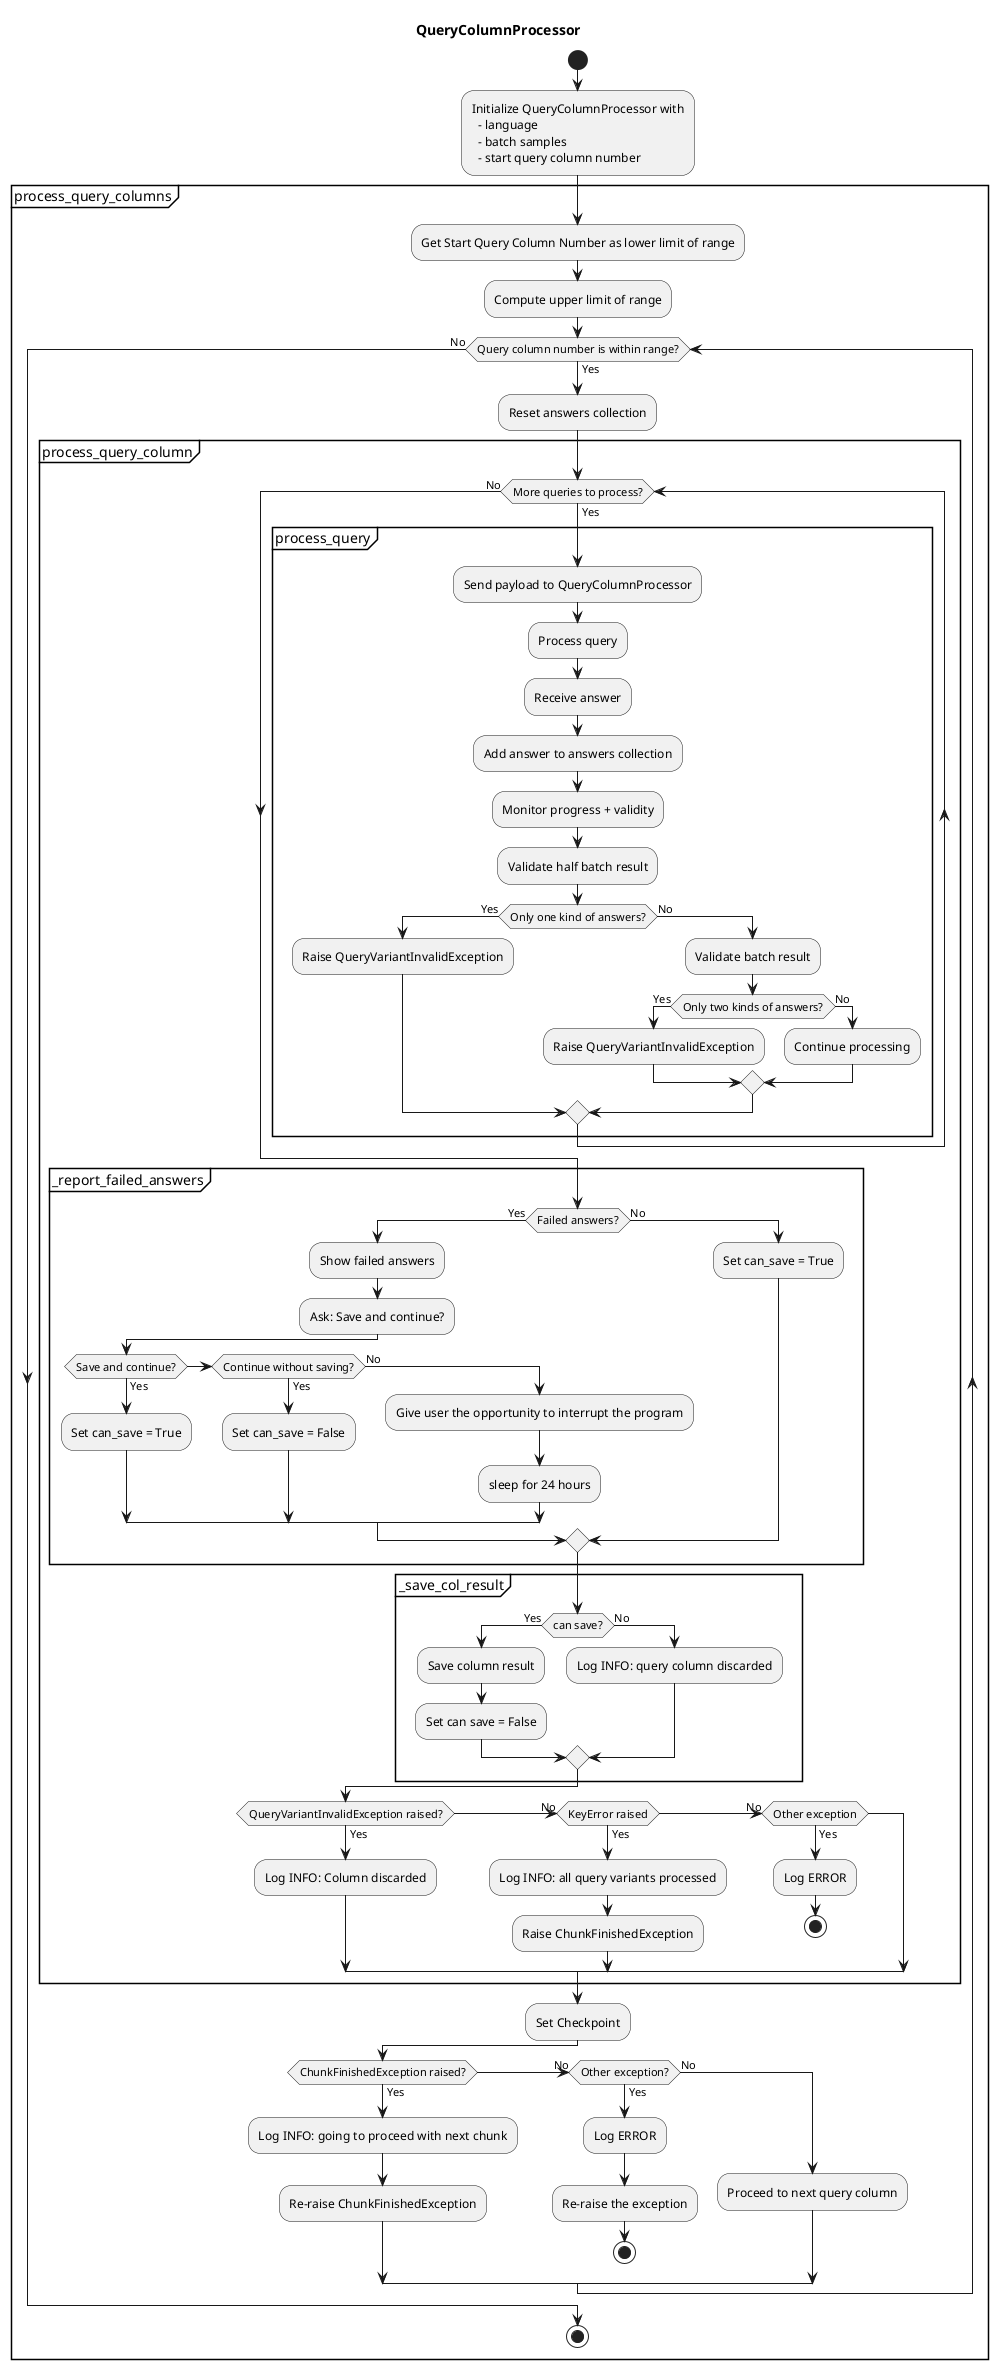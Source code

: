 @startuml
'https://plantuml.com/activity-diagram-beta

title QueryColumnProcessor

start

:Initialize QueryColumnProcessor with
  - language
  - batch samples
  - start query column number;

partition "process_query_columns" {
    :Get Start Query Column Number as lower limit of range;
    :Compute upper limit of range;

    while (Query column number is within range?) is (Yes)
        :Reset answers collection;

        partition "process_query_column" {
            while (More queries to process?) is (Yes)

                partition "process_query" {
                    :Send payload to QueryColumnProcessor;
                    :Process query;
                    :Receive answer;
                    :Add answer to answers collection;
                    :Monitor progress + validity;
                    :Validate half batch result;

                    if (Only one kind of answers?) then (Yes)
                        :Raise QueryVariantInvalidException;
                    else (No)
                        :Validate batch result;
                        if (Only two kinds of answers?) then (Yes)
                            :Raise QueryVariantInvalidException;
                        else (No)
                            :Continue processing;
                        endif
                    endif
                }
            endwhile (No)

            partition "_report_failed_answers" {
                if (Failed answers?) then (Yes)
                    :Show failed answers;
                    :Ask: Save and continue?;
                    if (Save and continue?) then (Yes)
                        :Set can_save = True;
                    elseif (Continue without saving?) then (Yes)
                        :Set can_save = False;
                    else (No)
                        :Give user the opportunity to interrupt the program;
                        :sleep for 24 hours;
                    endif
                else (No)
                    :Set can_save = True;
                endif
            }

            partition "_save_col_result" {
                if (can save?) then (Yes)
                    :Save column result;
                    :Set can save = False;
                else (No)
                    :Log INFO: query column discarded;
                endif
            }

            if (QueryVariantInvalidException raised?) then (Yes)
                :Log INFO: Column discarded;

            (No) elseif (KeyError raised) then (Yes)
                :Log INFO: all query variants processed;
                :Raise ChunkFinishedException;
            (No) elseif (Other exception) then (Yes)
                :Log ERROR;
                stop
            endif
        }

        :Set Checkpoint;

        if (ChunkFinishedException raised?) then (Yes)
            :Log INFO: going to proceed with next chunk;
            :Re-raise ChunkFinishedException;
        (No) elseif (Other exception?) then (Yes)
            :Log ERROR;
            :Re-raise the exception;
            stop;
        else (No)
            :Proceed to next query column;
        endif

    endwhile (No)

    stop
}

@enduml

